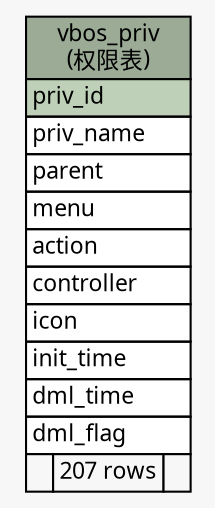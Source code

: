 // dot 2.26.0 on Linux 2.6.32-504.3.3.el6.x86_64
// SchemaSpy rev Unknown
digraph "vbos_priv" {
  graph [
    rankdir="RL"
    bgcolor="#f7f7f7"
    nodesep="0.18"
    ranksep="0.46"
    fontname="Microsoft YaHei"
    fontsize="11"
  ];
  node [
    fontname="Microsoft YaHei"
    fontsize="11"
    shape="plaintext"
  ];
  edge [
    arrowsize="0.8"
  ];
  "vbos_priv" [
    label=<
    <TABLE BORDER="0" CELLBORDER="1" CELLSPACING="0" BGCOLOR="#ffffff">
      <TR><TD COLSPAN="3" BGCOLOR="#9bab96" ALIGN="CENTER">vbos_priv<br/>(权限表)</TD></TR>
      <TR><TD PORT="priv_id" COLSPAN="3" BGCOLOR="#bed1b8" ALIGN="LEFT">priv_id</TD></TR>
      <TR><TD PORT="priv_name" COLSPAN="3" ALIGN="LEFT">priv_name</TD></TR>
      <TR><TD PORT="parent" COLSPAN="3" ALIGN="LEFT">parent</TD></TR>
      <TR><TD PORT="menu" COLSPAN="3" ALIGN="LEFT">menu</TD></TR>
      <TR><TD PORT="action" COLSPAN="3" ALIGN="LEFT">action</TD></TR>
      <TR><TD PORT="controller" COLSPAN="3" ALIGN="LEFT">controller</TD></TR>
      <TR><TD PORT="icon" COLSPAN="3" ALIGN="LEFT">icon</TD></TR>
      <TR><TD PORT="init_time" COLSPAN="3" ALIGN="LEFT">init_time</TD></TR>
      <TR><TD PORT="dml_time" COLSPAN="3" ALIGN="LEFT">dml_time</TD></TR>
      <TR><TD PORT="dml_flag" COLSPAN="3" ALIGN="LEFT">dml_flag</TD></TR>
      <TR><TD ALIGN="LEFT" BGCOLOR="#f7f7f7">  </TD><TD ALIGN="RIGHT" BGCOLOR="#f7f7f7">207 rows</TD><TD ALIGN="RIGHT" BGCOLOR="#f7f7f7">  </TD></TR>
    </TABLE>>
    URL="tables/vbos_priv.html"
    tooltip="vbos_priv"
  ];
}
